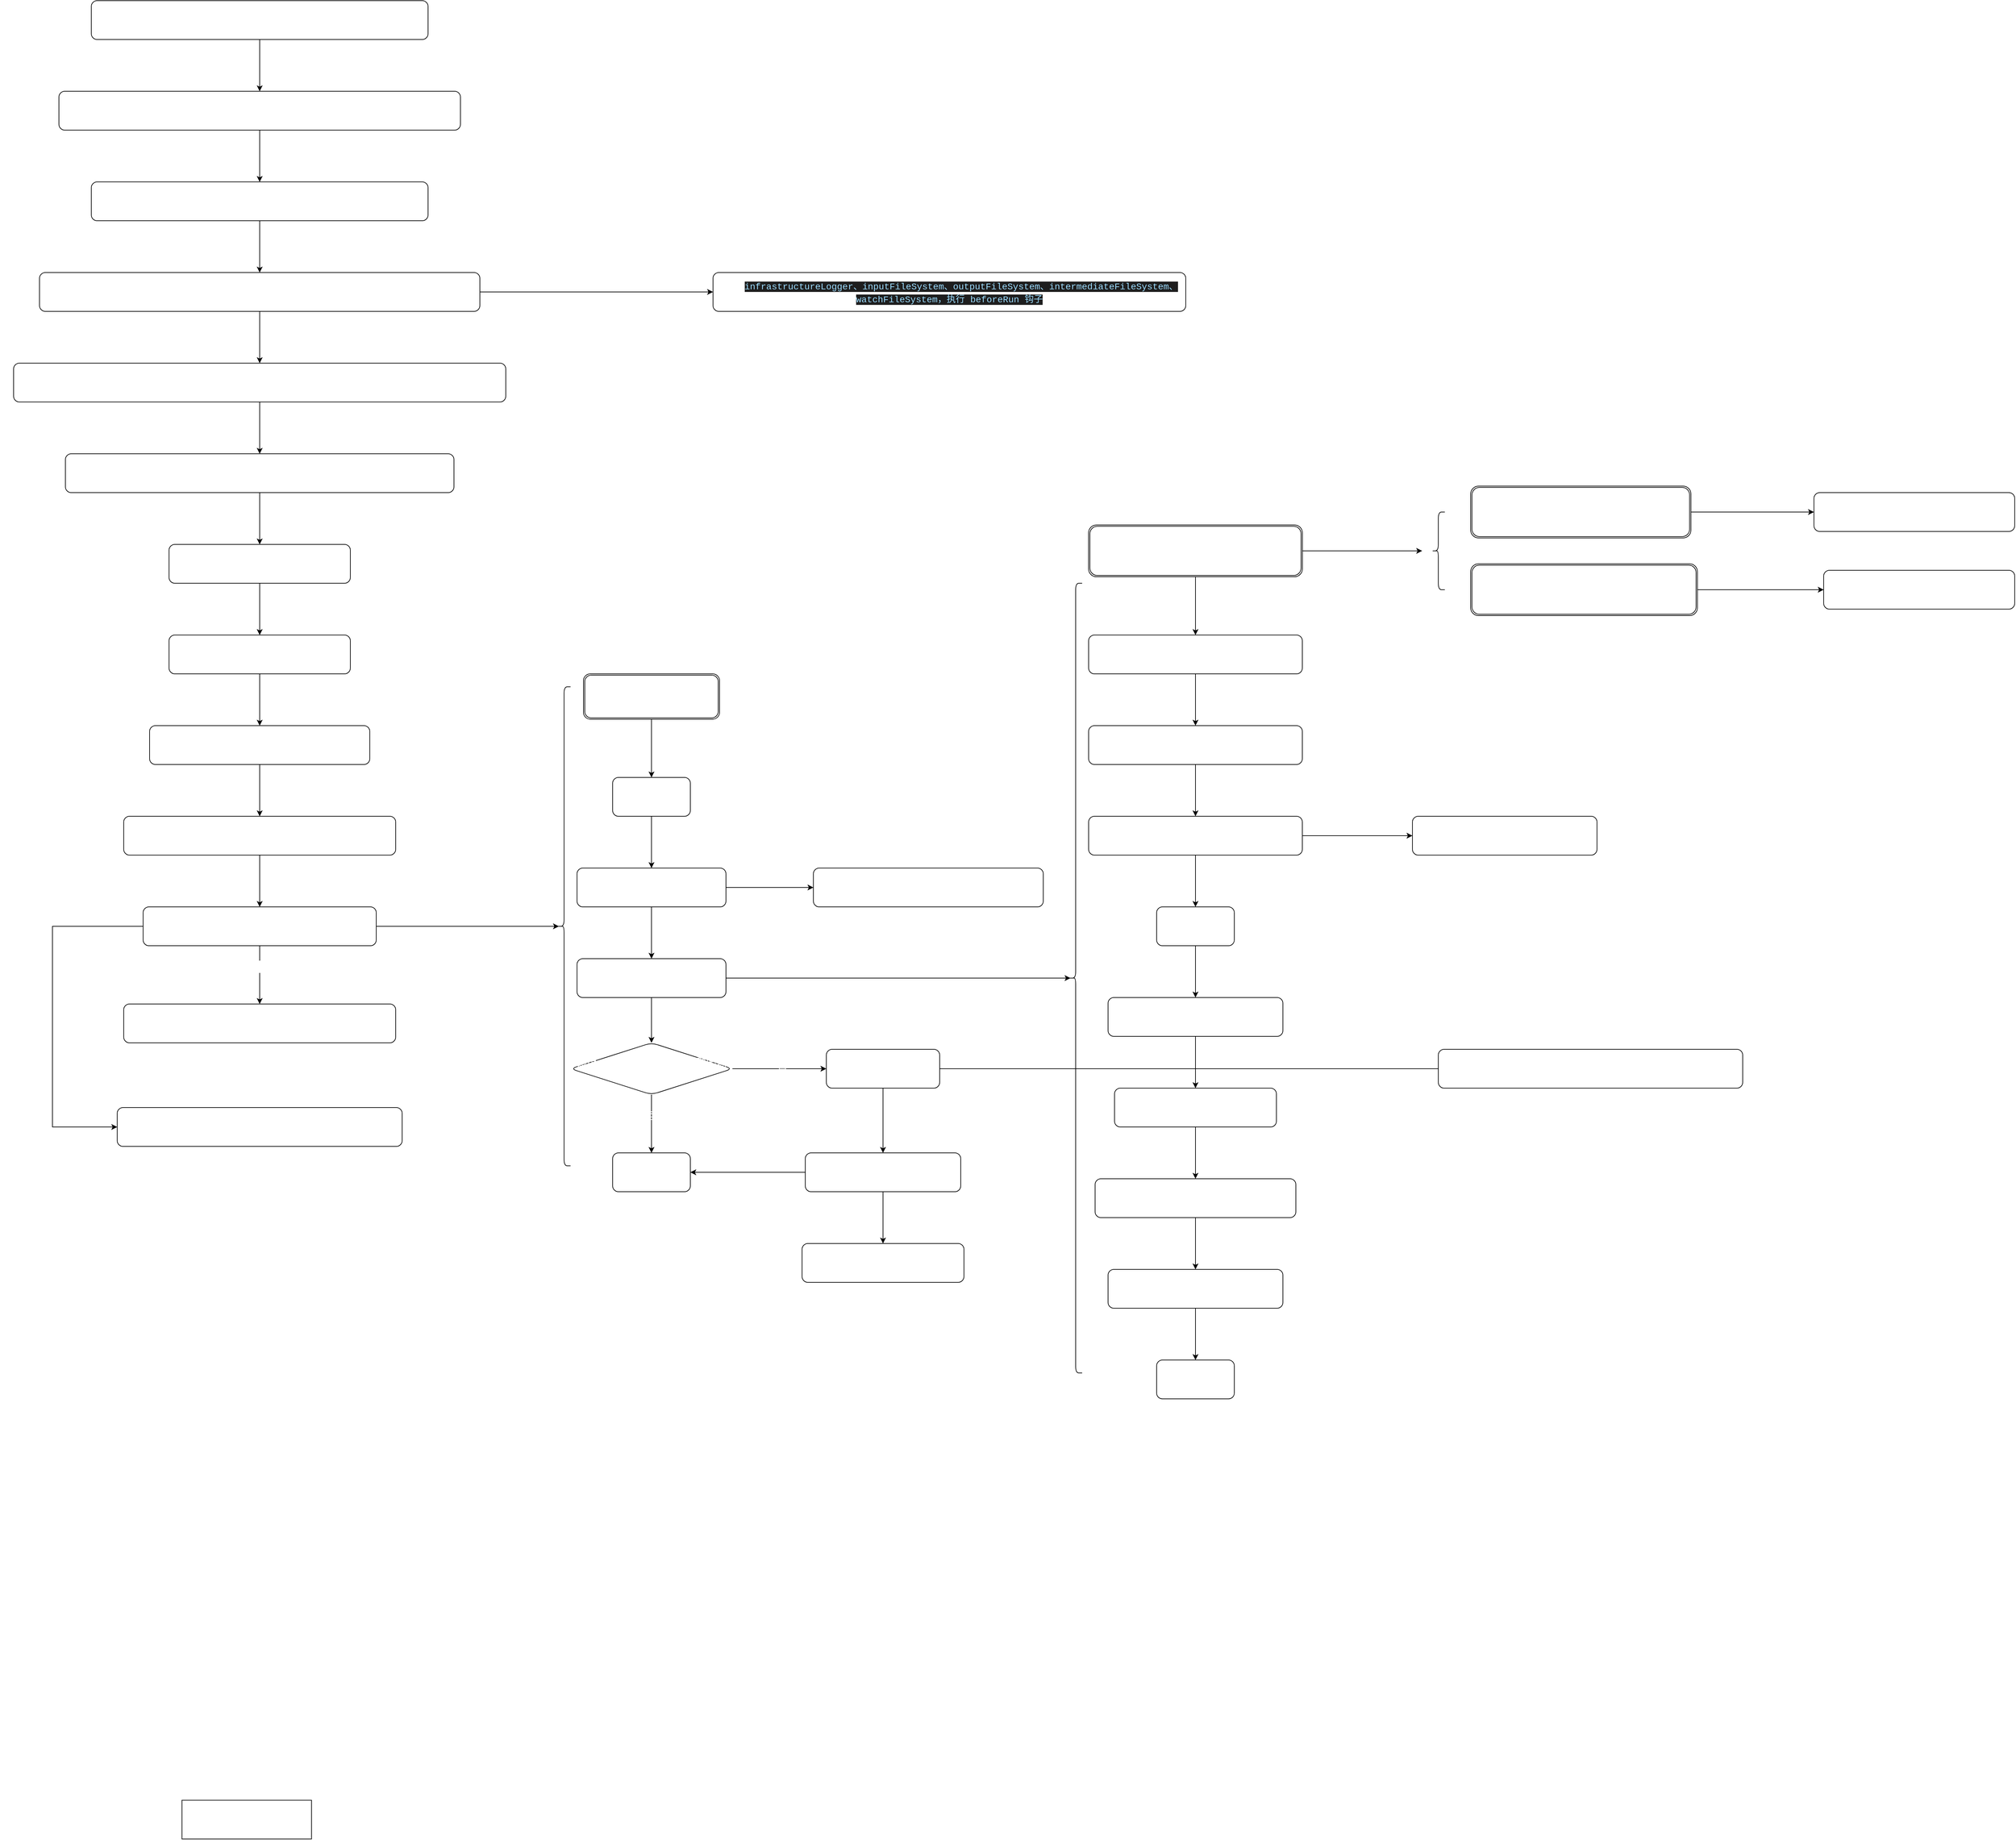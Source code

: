 <mxfile version="13.6.5">
    <diagram id="v2d23optem65ANYo-D-t" name="第 1 页">
        <mxGraphModel dx="1350" dy="680" grid="1" gridSize="10" guides="1" tooltips="1" connect="1" arrows="1" fold="1" page="1" pageScale="1" pageWidth="827" pageHeight="1169" math="0" shadow="0">
            <root>
                <mxCell id="0"/>
                <mxCell id="1" parent="0"/>
                <mxCell id="5" value="" style="edgeStyle=orthogonalEdgeStyle;rounded=0;orthogonalLoop=1;jettySize=auto;fontFamily=Helvetica;fontSize=16;labelBackgroundColor=none;labelBorderColor=none;fontColor=#fff;" edge="1" parent="1" source="3" target="4">
                    <mxGeometry relative="1" as="geometry"/>
                </mxCell>
                <mxCell id="3" value="getNormalizedWebpackOptions(序列化参数)" style="rounded=1;whiteSpace=wrap;fontFamily=Helvetica;fontSize=16;labelBackgroundColor=none;labelBorderColor=none;fontColor=#fff;" vertex="1" parent="1">
                    <mxGeometry x="170" y="70" width="520" height="60" as="geometry"/>
                </mxCell>
                <mxCell id="8" value="" style="edgeStyle=orthogonalEdgeStyle;rounded=0;orthogonalLoop=1;jettySize=auto;fontFamily=Helvetica;fontSize=16;labelBackgroundColor=none;labelBorderColor=none;fontColor=#fff;" edge="1" parent="1" source="4" target="7">
                    <mxGeometry relative="1" as="geometry"/>
                </mxCell>
                <mxCell id="4" value="applyWebpackOptionsBaseDefaults（设置基础默认属性值）" style="whiteSpace=wrap;rounded=1;fontFamily=Helvetica;fontSize=16;labelBackgroundColor=none;labelBorderColor=none;fontColor=#fff;" vertex="1" parent="1">
                    <mxGeometry x="120" y="210" width="620" height="60" as="geometry"/>
                </mxCell>
                <mxCell id="10" value="" style="edgeStyle=orthogonalEdgeStyle;rounded=0;orthogonalLoop=1;jettySize=auto;fontFamily=Helvetica;fontSize=16;labelBackgroundColor=none;labelBorderColor=none;fontColor=#fff;" edge="1" parent="1" source="7" target="9">
                    <mxGeometry relative="1" as="geometry"/>
                </mxCell>
                <mxCell id="7" value="Compiler（构建 Compiler 实例）" style="whiteSpace=wrap;rounded=1;fontFamily=Helvetica;fontSize=16;labelBackgroundColor=none;labelBorderColor=none;fontColor=#fff;" vertex="1" parent="1">
                    <mxGeometry x="170" y="350" width="520" height="60" as="geometry"/>
                </mxCell>
                <mxCell id="12" value="" style="edgeStyle=orthogonalEdgeStyle;rounded=0;orthogonalLoop=1;jettySize=auto;fontFamily=Helvetica;fontSize=16;labelBackgroundColor=none;labelBorderColor=none;fontColor=#fff;" edge="1" parent="1" source="9" target="11">
                    <mxGeometry relative="1" as="geometry"/>
                </mxCell>
                <mxCell id="104" value="" style="edgeStyle=orthogonalEdgeStyle;rounded=0;orthogonalLoop=1;jettySize=auto;html=0;labelBackgroundColor=none;fontFamily=Helvetica;fontSize=16;fontColor=#fff;" edge="1" parent="1" source="9" target="103">
                    <mxGeometry relative="1" as="geometry"/>
                </mxCell>
                <mxCell id="9" value="NodeEnvironmentPlugin（实例环境变量插件，注入环境变量）" style="whiteSpace=wrap;rounded=1;fontFamily=Helvetica;fontSize=16;labelBackgroundColor=none;labelBorderColor=none;fontColor=#fff;" vertex="1" parent="1">
                    <mxGeometry x="90" y="490" width="680" height="60" as="geometry"/>
                </mxCell>
                <mxCell id="14" value="" style="edgeStyle=orthogonalEdgeStyle;rounded=0;orthogonalLoop=1;jettySize=auto;fontFamily=Helvetica;fontSize=16;labelBackgroundColor=none;labelBorderColor=none;fontColor=#fff;" edge="1" parent="1" source="11" target="13">
                    <mxGeometry relative="1" as="geometry"/>
                </mxCell>
                <mxCell id="11" value="按照顺序执行插件（函数插件绑定 this 为 compiler 并把对象作为参数传入函数和实例对象插件调用 apply 方法注入 compiler 实例）" style="whiteSpace=wrap;rounded=1;fontFamily=Helvetica;fontSize=16;labelBackgroundColor=none;labelBorderColor=none;fontColor=#fff;" vertex="1" parent="1">
                    <mxGeometry x="50" y="630" width="760" height="60" as="geometry"/>
                </mxCell>
                <mxCell id="16" value="" style="edgeStyle=orthogonalEdgeStyle;rounded=0;orthogonalLoop=1;jettySize=auto;fontFamily=Helvetica;fontSize=16;labelBackgroundColor=none;labelBorderColor=none;fontColor=#fff;" edge="1" parent="1" source="13" target="15">
                    <mxGeometry relative="1" as="geometry"/>
                </mxCell>
                <mxCell id="13" value="applyWebpackOptionsDefaults 设置默认参数" style="whiteSpace=wrap;rounded=1;fontFamily=Helvetica;fontSize=16;labelBackgroundColor=none;labelBorderColor=none;fontColor=#fff;" vertex="1" parent="1">
                    <mxGeometry x="130" y="770" width="600" height="60" as="geometry"/>
                </mxCell>
                <mxCell id="18" value="" style="edgeStyle=orthogonalEdgeStyle;rounded=0;orthogonalLoop=1;jettySize=auto;fontFamily=Helvetica;fontSize=16;labelBackgroundColor=none;labelBorderColor=none;fontColor=#fff;" edge="1" parent="1" source="15" target="17">
                    <mxGeometry relative="1" as="geometry"/>
                </mxCell>
                <mxCell id="15" value="调用 environment 钩子" style="whiteSpace=wrap;rounded=1;fontFamily=Helvetica;fontSize=16;labelBackgroundColor=none;labelBorderColor=none;fontColor=#fff;" vertex="1" parent="1">
                    <mxGeometry x="290" y="910" width="280" height="60" as="geometry"/>
                </mxCell>
                <mxCell id="20" value="" style="edgeStyle=orthogonalEdgeStyle;rounded=0;orthogonalLoop=1;jettySize=auto;fontFamily=Helvetica;fontSize=16;labelBackgroundColor=none;labelBorderColor=none;fontColor=#fff;" edge="1" parent="1" source="17" target="19">
                    <mxGeometry relative="1" as="geometry"/>
                </mxCell>
                <mxCell id="17" value="调用 afterEnvironment 钩子" style="whiteSpace=wrap;rounded=1;fontFamily=Helvetica;fontSize=16;labelBackgroundColor=none;labelBorderColor=none;fontColor=#fff;" vertex="1" parent="1">
                    <mxGeometry x="290" y="1050" width="280" height="60" as="geometry"/>
                </mxCell>
                <mxCell id="22" value="" style="edgeStyle=orthogonalEdgeStyle;rounded=0;orthogonalLoop=1;jettySize=auto;fontFamily=Helvetica;fontSize=16;labelBackgroundColor=none;labelBorderColor=none;fontColor=#fff;" edge="1" parent="1" source="19" target="21">
                    <mxGeometry relative="1" as="geometry"/>
                </mxCell>
                <mxCell id="19" value="实例化  WebpackOptionsApply 处理参数，根据webpack 向上下文中注入属性" style="whiteSpace=wrap;rounded=1;fontFamily=Helvetica;fontSize=16;labelBackgroundColor=none;labelBorderColor=none;fontColor=#fff;" vertex="1" parent="1">
                    <mxGeometry x="260" y="1190" width="340" height="60" as="geometry"/>
                </mxCell>
                <mxCell id="33" value="" style="edgeStyle=orthogonalEdgeStyle;rounded=0;orthogonalLoop=1;jettySize=auto;fontFamily=Helvetica;fontSize=16;labelBackgroundColor=none;labelBorderColor=none;fontColor=#fff;" edge="1" parent="1" source="21" target="32">
                    <mxGeometry relative="1" as="geometry"/>
                </mxCell>
                <mxCell id="21" value="调用 initialize 钩子" style="whiteSpace=wrap;rounded=1;fontFamily=Helvetica;fontSize=16;labelBackgroundColor=none;labelBorderColor=none;fontColor=#fff;" vertex="1" parent="1">
                    <mxGeometry x="220" y="1330" width="420" height="60" as="geometry"/>
                </mxCell>
                <mxCell id="35" value="" style="edgeStyle=orthogonalEdgeStyle;rounded=0;orthogonalLoop=1;jettySize=auto;entryX=0.1;entryY=0.5;entryDx=0;entryDy=0;entryPerimeter=0;fontFamily=Helvetica;fontSize=16;labelBackgroundColor=none;labelBorderColor=none;fontColor=#fff;" edge="1" parent="1" source="32" target="34">
                    <mxGeometry relative="1" as="geometry"/>
                </mxCell>
                <mxCell id="105" style="edgeStyle=orthogonalEdgeStyle;rounded=0;orthogonalLoop=1;jettySize=auto;html=0;exitX=0.5;exitY=1;exitDx=0;exitDy=0;entryX=0.5;entryY=0;entryDx=0;entryDy=0;labelBackgroundColor=none;fontFamily=Helvetica;fontSize=16;fontColor=#fff;" edge="1" parent="1" source="32" target="100">
                    <mxGeometry relative="1" as="geometry"/>
                </mxCell>
                <mxCell id="107" value="编译时" style="edgeLabel;html=1;align=center;verticalAlign=middle;resizable=0;points=[];fontSize=16;fontFamily=Helvetica;fontColor=#fff;" vertex="1" connectable="0" parent="105">
                    <mxGeometry x="-0.289" y="1" relative="1" as="geometry">
                        <mxPoint as="offset"/>
                    </mxGeometry>
                </mxCell>
                <mxCell id="106" value="开发模式监听文件变化" style="edgeStyle=orthogonalEdgeStyle;rounded=0;orthogonalLoop=1;jettySize=auto;html=0;entryX=0;entryY=0.5;entryDx=0;entryDy=0;labelBackgroundColor=none;fontFamily=Helvetica;fontSize=16;fontColor=#fff;" edge="1" parent="1" source="32" target="98">
                    <mxGeometry relative="1" as="geometry">
                        <Array as="points">
                            <mxPoint x="110" y="1500"/>
                            <mxPoint x="110" y="1810"/>
                        </Array>
                    </mxGeometry>
                </mxCell>
                <mxCell id="32" value="调用 Compiler.run 开始编译" style="whiteSpace=wrap;rounded=1;fontFamily=Helvetica;fontSize=16;labelBackgroundColor=none;labelBorderColor=none;fontColor=#fff;" vertex="1" parent="1">
                    <mxGeometry x="250" y="1470" width="360" height="60" as="geometry"/>
                </mxCell>
                <mxCell id="34" value="" style="shape=curlyBracket;whiteSpace=wrap;rounded=1;size=0.5;fontFamily=Helvetica;fontSize=16;labelBackgroundColor=none;labelBorderColor=none;fontColor=#fff;" vertex="1" parent="1">
                    <mxGeometry x="890" y="1130" width="20" height="740" as="geometry"/>
                </mxCell>
                <mxCell id="38" value="" style="edgeStyle=orthogonalEdgeStyle;rounded=0;orthogonalLoop=1;jettySize=auto;fontFamily=Helvetica;fontSize=16;labelBackgroundColor=none;labelBorderColor=none;fontColor=#fff;" edge="1" parent="1" source="36" target="37">
                    <mxGeometry relative="1" as="geometry"/>
                </mxCell>
                <mxCell id="36" value="调用 beforeRun 钩子" style="shape=ext;double=1;rounded=1;whiteSpace=wrap;fontFamily=Helvetica;fontSize=16;labelBackgroundColor=none;labelBorderColor=none;fontColor=#fff;" vertex="1" parent="1">
                    <mxGeometry x="930" y="1110" width="210" height="70" as="geometry"/>
                </mxCell>
                <mxCell id="40" value="" style="edgeStyle=orthogonalEdgeStyle;rounded=0;orthogonalLoop=1;jettySize=auto;fontFamily=Helvetica;fontSize=16;labelBackgroundColor=none;labelBorderColor=none;fontColor=#fff;" edge="1" parent="1" source="37" target="39">
                    <mxGeometry relative="1" as="geometry"/>
                </mxCell>
                <mxCell id="37" value="调用 run 钩子" style="whiteSpace=wrap;rounded=1;fontFamily=Helvetica;fontSize=16;labelBackgroundColor=none;labelBorderColor=none;fontColor=#fff;" vertex="1" parent="1">
                    <mxGeometry x="975" y="1270" width="120" height="60" as="geometry"/>
                </mxCell>
                <mxCell id="42" value="" style="edgeStyle=orthogonalEdgeStyle;rounded=0;orthogonalLoop=1;jettySize=auto;fontFamily=Helvetica;fontSize=16;labelBackgroundColor=none;labelBorderColor=none;fontColor=#fff;" edge="1" parent="1" source="39" target="41">
                    <mxGeometry relative="1" as="geometry"/>
                </mxCell>
                <mxCell id="58" value="" style="edgeStyle=orthogonalEdgeStyle;rounded=0;orthogonalLoop=1;jettySize=auto;fontFamily=Helvetica;fontSize=16;labelBackgroundColor=none;labelBorderColor=none;fontColor=#fff;" edge="1" parent="1" source="39" target="57">
                    <mxGeometry relative="1" as="geometry"/>
                </mxCell>
                <mxCell id="39" value="调用 this.readRecords 读取编译文件" style="whiteSpace=wrap;rounded=1;fontFamily=Helvetica;fontSize=16;labelBackgroundColor=none;labelBorderColor=none;fontColor=#fff;" vertex="1" parent="1">
                    <mxGeometry x="920" y="1410" width="230" height="60" as="geometry"/>
                </mxCell>
                <mxCell id="44" value="" style="edgeStyle=orthogonalEdgeStyle;rounded=0;orthogonalLoop=1;jettySize=auto;fontFamily=Helvetica;fontSize=16;labelBackgroundColor=none;labelBorderColor=none;fontColor=#fff;" edge="1" parent="1" source="41" target="43">
                    <mxGeometry relative="1" as="geometry"/>
                </mxCell>
                <mxCell id="60" value="" style="edgeStyle=orthogonalEdgeStyle;rounded=0;orthogonalLoop=1;jettySize=auto;entryX=0.1;entryY=0.5;entryDx=0;entryDy=0;entryPerimeter=0;fontFamily=Helvetica;fontSize=16;labelBackgroundColor=none;labelBorderColor=none;fontColor=#fff;" edge="1" parent="1" source="41" target="59">
                    <mxGeometry relative="1" as="geometry"/>
                </mxCell>
                <mxCell id="41" value="调用 this.compile 构建一个 compilation 实例" style="whiteSpace=wrap;rounded=1;fontFamily=Helvetica;fontSize=16;labelBackgroundColor=none;labelBorderColor=none;fontColor=#fff;" vertex="1" parent="1">
                    <mxGeometry x="920" y="1550" width="230" height="60" as="geometry"/>
                </mxCell>
                <mxCell id="46" value="" style="edgeStyle=orthogonalEdgeStyle;rounded=0;orthogonalLoop=1;jettySize=auto;fontFamily=Helvetica;fontSize=16;labelBackgroundColor=none;labelBorderColor=none;fontColor=#fff;" edge="1" parent="1" source="43" target="45">
                    <mxGeometry relative="1" as="geometry"/>
                </mxCell>
                <mxCell id="47" value="否" style="edgeLabel;align=center;verticalAlign=middle;resizable=0;points=[];fontFamily=Helvetica;fontSize=16;labelBackgroundColor=none;labelBorderColor=none;fontColor=#fff;" vertex="1" connectable="0" parent="46">
                    <mxGeometry x="-0.311" y="-3" relative="1" as="geometry">
                        <mxPoint as="offset"/>
                    </mxGeometry>
                </mxCell>
                <mxCell id="49" value="" style="edgeStyle=orthogonalEdgeStyle;rounded=0;orthogonalLoop=1;jettySize=auto;fontFamily=Helvetica;fontSize=16;labelBackgroundColor=none;labelBorderColor=none;fontColor=#fff;" edge="1" parent="1" source="43" target="48">
                    <mxGeometry relative="1" as="geometry"/>
                </mxCell>
                <mxCell id="50" value="是" style="edgeLabel;align=center;verticalAlign=middle;resizable=0;points=[];fontFamily=Helvetica;fontSize=16;labelBackgroundColor=none;labelBorderColor=none;fontColor=#fff;" vertex="1" connectable="0" parent="49">
                    <mxGeometry x="0.062" y="-1" relative="1" as="geometry">
                        <mxPoint as="offset"/>
                    </mxGeometry>
                </mxCell>
                <mxCell id="43" value="调用 shouldEmit 检查是否需要输出资源" style="rhombus;whiteSpace=wrap;rounded=1;fontFamily=Helvetica;fontSize=16;labelBackgroundColor=none;labelBorderColor=none;fontColor=#fff;" vertex="1" parent="1">
                    <mxGeometry x="910" y="1680" width="250" height="80" as="geometry"/>
                </mxCell>
                <mxCell id="45" value="调用 done 钩子结束流程" style="whiteSpace=wrap;rounded=1;fontFamily=Helvetica;fontSize=16;labelBackgroundColor=none;labelBorderColor=none;fontColor=#fff;" vertex="1" parent="1">
                    <mxGeometry x="975" y="1850" width="120" height="60" as="geometry"/>
                </mxCell>
                <mxCell id="52" value="" style="edgeStyle=orthogonalEdgeStyle;rounded=0;orthogonalLoop=1;jettySize=auto;fontFamily=Helvetica;fontSize=16;labelBackgroundColor=none;labelBorderColor=none;fontColor=#fff;" edge="1" parent="1" source="48" target="51">
                    <mxGeometry relative="1" as="geometry"/>
                </mxCell>
                <mxCell id="94" value="" style="edgeStyle=orthogonalEdgeStyle;rounded=0;orthogonalLoop=1;jettySize=auto;entryX=0.1;entryY=0.5;entryDx=0;entryDy=0;entryPerimeter=0;fontFamily=Helvetica;fontSize=16;labelBackgroundColor=none;labelBorderColor=none;fontColor=#fff;" edge="1" parent="1" source="48">
                    <mxGeometry relative="1" as="geometry">
                        <mxPoint x="2422" y="1720" as="targetPoint"/>
                    </mxGeometry>
                </mxCell>
                <mxCell id="48" value="调用 this.emitAssets 输出资源" style="whiteSpace=wrap;rounded=1;fontFamily=Helvetica;fontSize=16;labelBackgroundColor=none;labelBorderColor=none;fontColor=#fff;" vertex="1" parent="1">
                    <mxGeometry x="1305" y="1690" width="175" height="60" as="geometry"/>
                </mxCell>
                <mxCell id="53" value="" style="edgeStyle=orthogonalEdgeStyle;rounded=0;orthogonalLoop=1;jettySize=auto;entryX=1;entryY=0.5;entryDx=0;entryDy=0;fontFamily=Helvetica;fontSize=16;labelBackgroundColor=none;labelBorderColor=none;fontColor=#fff;" edge="1" parent="1" source="51" target="45">
                    <mxGeometry relative="1" as="geometry"/>
                </mxCell>
                <mxCell id="97" value="" style="edgeStyle=orthogonalEdgeStyle;rounded=0;orthogonalLoop=1;jettySize=auto;fontFamily=Helvetica;fontSize=16;labelBackgroundColor=none;labelBorderColor=none;fontColor=#fff;" edge="1" parent="1" source="51" target="96">
                    <mxGeometry relative="1" as="geometry"/>
                </mxCell>
                <mxCell id="51" value="调用 this.emitRecords 输出文件" style="whiteSpace=wrap;rounded=1;fontFamily=Helvetica;fontSize=16;labelBackgroundColor=none;labelBorderColor=none;fontColor=#fff;" vertex="1" parent="1">
                    <mxGeometry x="1272.5" y="1850" width="240" height="60" as="geometry"/>
                </mxCell>
                <mxCell id="57" value="用 this.inputFileSystem 读取 this.recordsInputPath 文件列表对象存入 this.records 中" style="whiteSpace=wrap;rounded=1;fontFamily=Helvetica;fontSize=16;labelBackgroundColor=none;labelBorderColor=none;fontColor=#fff;" vertex="1" parent="1">
                    <mxGeometry x="1285" y="1410" width="355" height="60" as="geometry"/>
                </mxCell>
                <mxCell id="59" value="" style="shape=curlyBracket;whiteSpace=wrap;rounded=1;fontFamily=Helvetica;fontSize=16;labelBackgroundColor=none;labelBorderColor=none;fontColor=#fff;" vertex="1" parent="1">
                    <mxGeometry x="1680" y="970" width="20" height="1220" as="geometry"/>
                </mxCell>
                <mxCell id="64" value="" style="edgeStyle=orthogonalEdgeStyle;rounded=0;orthogonalLoop=1;jettySize=auto;fontFamily=Helvetica;fontSize=16;labelBackgroundColor=none;labelBorderColor=none;fontColor=#fff;" edge="1" parent="1" source="62" target="63">
                    <mxGeometry relative="1" as="geometry"/>
                </mxCell>
                <mxCell id="83" value="" style="edgeStyle=orthogonalEdgeStyle;rounded=0;orthogonalLoop=1;jettySize=auto;fontFamily=Helvetica;fontSize=16;labelBackgroundColor=none;labelBorderColor=none;fontColor=#fff;" edge="1" parent="1" source="62">
                    <mxGeometry relative="1" as="geometry">
                        <mxPoint x="2225" y="920" as="targetPoint"/>
                    </mxGeometry>
                </mxCell>
                <mxCell id="62" value="调用 this.newCompilationParams 获取构建 Compilation 实例的参数" style="shape=ext;double=1;rounded=1;whiteSpace=wrap;fontFamily=Helvetica;fontSize=16;labelBackgroundColor=none;labelBorderColor=none;fontColor=#fff;" vertex="1" parent="1">
                    <mxGeometry x="1710" y="880" width="330" height="80" as="geometry"/>
                </mxCell>
                <mxCell id="66" value="" style="edgeStyle=orthogonalEdgeStyle;rounded=0;orthogonalLoop=1;jettySize=auto;fontFamily=Helvetica;fontSize=16;labelBackgroundColor=none;labelBorderColor=none;fontColor=#fff;" edge="1" parent="1" source="63" target="65">
                    <mxGeometry relative="1" as="geometry"/>
                </mxCell>
                <mxCell id="63" value="调用 beforeCompile 钩子" style="whiteSpace=wrap;rounded=1;fontFamily=Helvetica;fontSize=16;labelBackgroundColor=none;labelBorderColor=none;fontColor=#fff;" vertex="1" parent="1">
                    <mxGeometry x="1710" y="1050" width="330" height="60" as="geometry"/>
                </mxCell>
                <mxCell id="68" value="" style="edgeStyle=orthogonalEdgeStyle;rounded=0;orthogonalLoop=1;jettySize=auto;fontFamily=Helvetica;fontSize=16;labelBackgroundColor=none;labelBorderColor=none;fontColor=#fff;" edge="1" parent="1" source="65" target="67">
                    <mxGeometry relative="1" as="geometry"/>
                </mxCell>
                <mxCell id="65" value="调用 compile 钩子" style="whiteSpace=wrap;rounded=1;fontFamily=Helvetica;fontSize=16;labelBackgroundColor=none;labelBorderColor=none;fontColor=#fff;" vertex="1" parent="1">
                    <mxGeometry x="1710" y="1190" width="330" height="60" as="geometry"/>
                </mxCell>
                <mxCell id="70" value="" style="edgeStyle=orthogonalEdgeStyle;rounded=0;orthogonalLoop=1;jettySize=auto;fontFamily=Helvetica;fontSize=16;labelBackgroundColor=none;labelBorderColor=none;fontColor=#fff;" edge="1" parent="1" source="67" target="69">
                    <mxGeometry relative="1" as="geometry"/>
                </mxCell>
                <mxCell id="85" value="" style="edgeStyle=orthogonalEdgeStyle;rounded=0;orthogonalLoop=1;jettySize=auto;exitX=1;exitY=0.5;exitDx=0;exitDy=0;entryX=0;entryY=0.5;entryDx=0;entryDy=0;fontFamily=Helvetica;fontSize=16;labelBackgroundColor=none;labelBorderColor=none;fontColor=#fff;" edge="1" parent="1" source="67" target="84">
                    <mxGeometry relative="1" as="geometry"/>
                </mxCell>
                <mxCell id="67" value="调用 this.newCompilation(params) 构建 Compilation 实例" style="whiteSpace=wrap;rounded=1;fontFamily=Helvetica;fontSize=16;labelBackgroundColor=none;labelBorderColor=none;fontColor=#fff;" vertex="1" parent="1">
                    <mxGeometry x="1710" y="1330" width="330" height="60" as="geometry"/>
                </mxCell>
                <mxCell id="72" value="" style="edgeStyle=orthogonalEdgeStyle;rounded=0;orthogonalLoop=1;jettySize=auto;fontFamily=Helvetica;fontSize=16;labelBackgroundColor=none;labelBorderColor=none;fontColor=#fff;" edge="1" parent="1" source="69" target="71">
                    <mxGeometry relative="1" as="geometry"/>
                </mxCell>
                <mxCell id="69" value="调用 make 钩子" style="whiteSpace=wrap;rounded=1;fontFamily=Helvetica;fontSize=16;labelBackgroundColor=none;labelBorderColor=none;fontColor=#fff;" vertex="1" parent="1">
                    <mxGeometry x="1815" y="1470" width="120" height="60" as="geometry"/>
                </mxCell>
                <mxCell id="75" value="" style="edgeStyle=orthogonalEdgeStyle;rounded=0;orthogonalLoop=1;jettySize=auto;fontFamily=Helvetica;fontSize=16;labelBackgroundColor=none;labelBorderColor=none;fontColor=#fff;" edge="1" parent="1" source="71" target="74">
                    <mxGeometry relative="1" as="geometry"/>
                </mxCell>
                <mxCell id="71" value="调用 finishMake 钩子" style="whiteSpace=wrap;rounded=1;fontFamily=Helvetica;fontSize=16;labelBackgroundColor=none;labelBorderColor=none;fontColor=#fff;" vertex="1" parent="1">
                    <mxGeometry x="1740" y="1610" width="270" height="60" as="geometry"/>
                </mxCell>
                <mxCell id="77" value="" style="edgeStyle=orthogonalEdgeStyle;rounded=0;orthogonalLoop=1;jettySize=auto;fontFamily=Helvetica;fontSize=16;labelBackgroundColor=none;labelBorderColor=none;fontColor=#fff;" edge="1" parent="1" source="74" target="76">
                    <mxGeometry relative="1" as="geometry"/>
                </mxCell>
                <mxCell id="74" value="process.nextTick 回调" style="whiteSpace=wrap;rounded=1;fontFamily=Helvetica;fontSize=16;labelBackgroundColor=none;labelBorderColor=none;fontColor=#fff;" vertex="1" parent="1">
                    <mxGeometry x="1750" y="1750" width="250" height="60" as="geometry"/>
                </mxCell>
                <mxCell id="79" value="" style="edgeStyle=orthogonalEdgeStyle;rounded=0;orthogonalLoop=1;jettySize=auto;fontFamily=Helvetica;fontSize=16;labelBackgroundColor=none;labelBorderColor=none;fontColor=#fff;" edge="1" parent="1" source="76" target="78">
                    <mxGeometry relative="1" as="geometry"/>
                </mxCell>
                <mxCell id="76" value="在 compilation.finish 回调中执行 compilation.seal 回调" style="whiteSpace=wrap;rounded=1;fontFamily=Helvetica;fontSize=16;labelBackgroundColor=none;labelBorderColor=none;fontColor=#fff;" vertex="1" parent="1">
                    <mxGeometry x="1720" y="1890" width="310" height="60" as="geometry"/>
                </mxCell>
                <mxCell id="81" value="" style="edgeStyle=orthogonalEdgeStyle;rounded=0;orthogonalLoop=1;jettySize=auto;fontFamily=Helvetica;fontSize=16;labelBackgroundColor=none;labelBorderColor=none;fontColor=#fff;" edge="1" parent="1" source="78" target="80">
                    <mxGeometry relative="1" as="geometry"/>
                </mxCell>
                <mxCell id="78" value="调用 afterCompile 钩子" style="whiteSpace=wrap;rounded=1;fontFamily=Helvetica;fontSize=16;labelBackgroundColor=none;labelBorderColor=none;fontColor=#fff;" vertex="1" parent="1">
                    <mxGeometry x="1740" y="2030" width="270" height="60" as="geometry"/>
                </mxCell>
                <mxCell id="80" value="回调 callback" style="whiteSpace=wrap;rounded=1;fontFamily=Helvetica;fontSize=16;labelBackgroundColor=none;labelBorderColor=none;fontColor=#fff;" vertex="1" parent="1">
                    <mxGeometry x="1815" y="2170" width="120" height="60" as="geometry"/>
                </mxCell>
                <mxCell id="84" value="实例化 Compilation 对象，设置 name、records 属性，执行 thisCompilation 和 compilation钩子" style="whiteSpace=wrap;rounded=1;fontFamily=Helvetica;fontSize=16;labelBackgroundColor=none;labelBorderColor=none;fontColor=#fff;" vertex="1" parent="1">
                    <mxGeometry x="2210" y="1330" width="285" height="60" as="geometry"/>
                </mxCell>
                <mxCell id="86" value="" style="shape=curlyBracket;whiteSpace=wrap;rounded=1;fontFamily=Helvetica;fontSize=16;labelBackgroundColor=none;labelBorderColor=none;fontColor=#fff;" vertex="1" parent="1">
                    <mxGeometry x="2240" y="860" width="20" height="120" as="geometry"/>
                </mxCell>
                <mxCell id="90" value="" style="edgeStyle=orthogonalEdgeStyle;rounded=0;orthogonalLoop=1;jettySize=auto;fontFamily=Helvetica;fontSize=16;labelBackgroundColor=none;labelBorderColor=none;fontColor=#fff;" edge="1" parent="1" source="87" target="89">
                    <mxGeometry relative="1" as="geometry"/>
                </mxCell>
                <mxCell id="87" value="调用 this.createNormalModuleFactory() 构建 normalModuleFactory 属性" style="shape=ext;double=1;rounded=1;whiteSpace=wrap;fontFamily=Helvetica;fontSize=16;labelBackgroundColor=none;labelBorderColor=none;fontColor=#fff;" vertex="1" parent="1">
                    <mxGeometry x="2300" y="820" width="340" height="80" as="geometry"/>
                </mxCell>
                <mxCell id="92" value="" style="edgeStyle=orthogonalEdgeStyle;rounded=0;orthogonalLoop=1;jettySize=auto;fontFamily=Helvetica;fontSize=16;labelBackgroundColor=none;labelBorderColor=none;fontColor=#fff;" edge="1" parent="1" source="88" target="91">
                    <mxGeometry relative="1" as="geometry"/>
                </mxCell>
                <mxCell id="88" value="调用 this.createContextModuleFactory() 构建 contextModuleFactory 属性" style="shape=ext;double=1;rounded=1;whiteSpace=wrap;fontFamily=Helvetica;fontSize=16;labelBackgroundColor=none;labelBorderColor=none;fontColor=#fff;" vertex="1" parent="1">
                    <mxGeometry x="2300" y="940" width="350" height="80" as="geometry"/>
                </mxCell>
                <mxCell id="89" value="实例化 NormalModuleFactory 对象，调用 normalModuleFactory 钩子" style="whiteSpace=wrap;rounded=1;fontFamily=Helvetica;fontSize=16;labelBackgroundColor=none;labelBorderColor=none;fontColor=#fff;" vertex="1" parent="1">
                    <mxGeometry x="2830" y="830" width="310" height="60" as="geometry"/>
                </mxCell>
                <mxCell id="91" value="实例化 ContextModuleFactory 对象，调用 contextModuleFactory 钩子" style="whiteSpace=wrap;rounded=1;fontFamily=Helvetica;fontSize=16;labelBackgroundColor=none;labelBorderColor=none;fontColor=#fff;" vertex="1" parent="1">
                    <mxGeometry x="2845" y="950" width="295" height="60" as="geometry"/>
                </mxCell>
                <mxCell id="95" value="调用 emit 钩子，调用 compilation.getAssets() 获取资源列表，遍历目标文件夹和当前生成文件的源数据进行比较增量更新" style="rounded=1;whiteSpace=wrap;fontFamily=Helvetica;fontSize=16;labelBackgroundColor=none;labelBorderColor=none;fontColor=#fff;" vertex="1" parent="1">
                    <mxGeometry x="2250" y="1690" width="470" height="60" as="geometry"/>
                </mxCell>
                <mxCell id="96" value="输出生成的文件记录" style="whiteSpace=wrap;rounded=1;fontFamily=Helvetica;fontSize=16;labelBackgroundColor=none;labelBorderColor=none;fontColor=#fff;" vertex="1" parent="1">
                    <mxGeometry x="1267.5" y="1990" width="250" height="60" as="geometry"/>
                </mxCell>
                <mxCell id="98" value="调用 Compiler.watch 构建 Watching 实例监听文件更改" style="whiteSpace=wrap;rounded=1;fontFamily=Helvetica;fontSize=16;labelBackgroundColor=none;labelBorderColor=none;fontColor=#fff;" vertex="1" parent="1">
                    <mxGeometry x="210" y="1780" width="440" height="60" as="geometry"/>
                </mxCell>
                <mxCell id="100" value="调用 Compiler.close 结束运行" style="whiteSpace=wrap;rounded=1;fontFamily=Helvetica;fontSize=16;labelBackgroundColor=none;labelBorderColor=none;fontColor=#fff;" vertex="1" parent="1">
                    <mxGeometry x="220" y="1620" width="420" height="60" as="geometry"/>
                </mxCell>
                <mxCell id="102" value="Compilation对象" style="whiteSpace=wrap;fontFamily=Helvetica;fontSize=16;labelBackgroundColor=none;labelBorderColor=none;fontColor=#fff;" vertex="1" parent="1">
                    <mxGeometry x="310" y="2850" width="200" height="60" as="geometry"/>
                </mxCell>
                <mxCell id="103" value="注入&amp;nbsp;&lt;span style=&quot;color: rgb(156 , 220 , 254) ; background-color: rgb(30 , 30 , 30) ; font-family: &amp;#34;menlo&amp;#34; , &amp;#34;monaco&amp;#34; , &amp;#34;courier new&amp;#34; , monospace ; font-size: 14px&quot;&gt;infrastructureLogger、&lt;/span&gt;&lt;span style=&quot;color: rgb(156 , 220 , 254) ; background-color: rgb(30 , 30 , 30) ; font-family: &amp;#34;menlo&amp;#34; , &amp;#34;monaco&amp;#34; , &amp;#34;courier new&amp;#34; , monospace ; font-size: 14px&quot;&gt;inputFileSystem、&lt;/span&gt;&lt;span style=&quot;color: rgb(156 , 220 , 254) ; background-color: rgb(30 , 30 , 30) ; font-family: &amp;#34;menlo&amp;#34; , &amp;#34;monaco&amp;#34; , &amp;#34;courier new&amp;#34; , monospace ; font-size: 14px&quot;&gt;outputFileSystem、&lt;/span&gt;&lt;span style=&quot;color: rgb(156 , 220 , 254) ; background-color: rgb(30 , 30 , 30) ; font-family: &amp;#34;menlo&amp;#34; , &amp;#34;monaco&amp;#34; , &amp;#34;courier new&amp;#34; , monospace ; font-size: 14px&quot;&gt;intermediateFileSystem、&lt;/span&gt;&lt;span style=&quot;color: rgb(156 , 220 , 254) ; background-color: rgb(30 , 30 , 30) ; font-family: &amp;#34;menlo&amp;#34; , &amp;#34;monaco&amp;#34; , &amp;#34;courier new&amp;#34; , monospace ; font-size: 14px&quot;&gt;watchFileSystem，执行&amp;nbsp;&lt;/span&gt;&lt;span style=&quot;color: rgb(156 , 220 , 254) ; background-color: rgb(30 , 30 , 30) ; font-family: &amp;#34;menlo&amp;#34; , &amp;#34;monaco&amp;#34; , &amp;#34;courier new&amp;#34; , monospace ; font-size: 14px&quot;&gt;beforeRun 钩子&lt;/span&gt;" style="whiteSpace=wrap;html=1;rounded=1;fontSize=16;fontColor=#fff;" vertex="1" parent="1">
                    <mxGeometry x="1130" y="490" width="730" height="60" as="geometry"/>
                </mxCell>
            </root>
        </mxGraphModel>
    </diagram>
</mxfile>